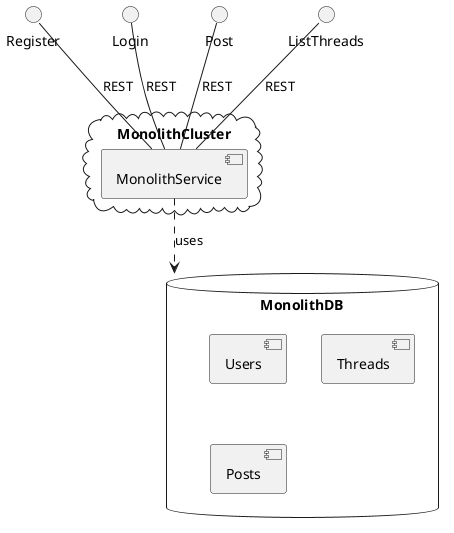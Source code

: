 @startuml


cloud MonolithCluster {
    [MonolithService]
}

Register -down- [MonolithService]: REST
Login -down- [MonolithService]: REST
Post -down- [MonolithService]: REST
ListThreads -down- [MonolithService]: REST

database MonolithDB {
    [Users]
    [Threads]
    [Posts]
}

[MonolithService] .down.> MonolithDB: uses


@enduml